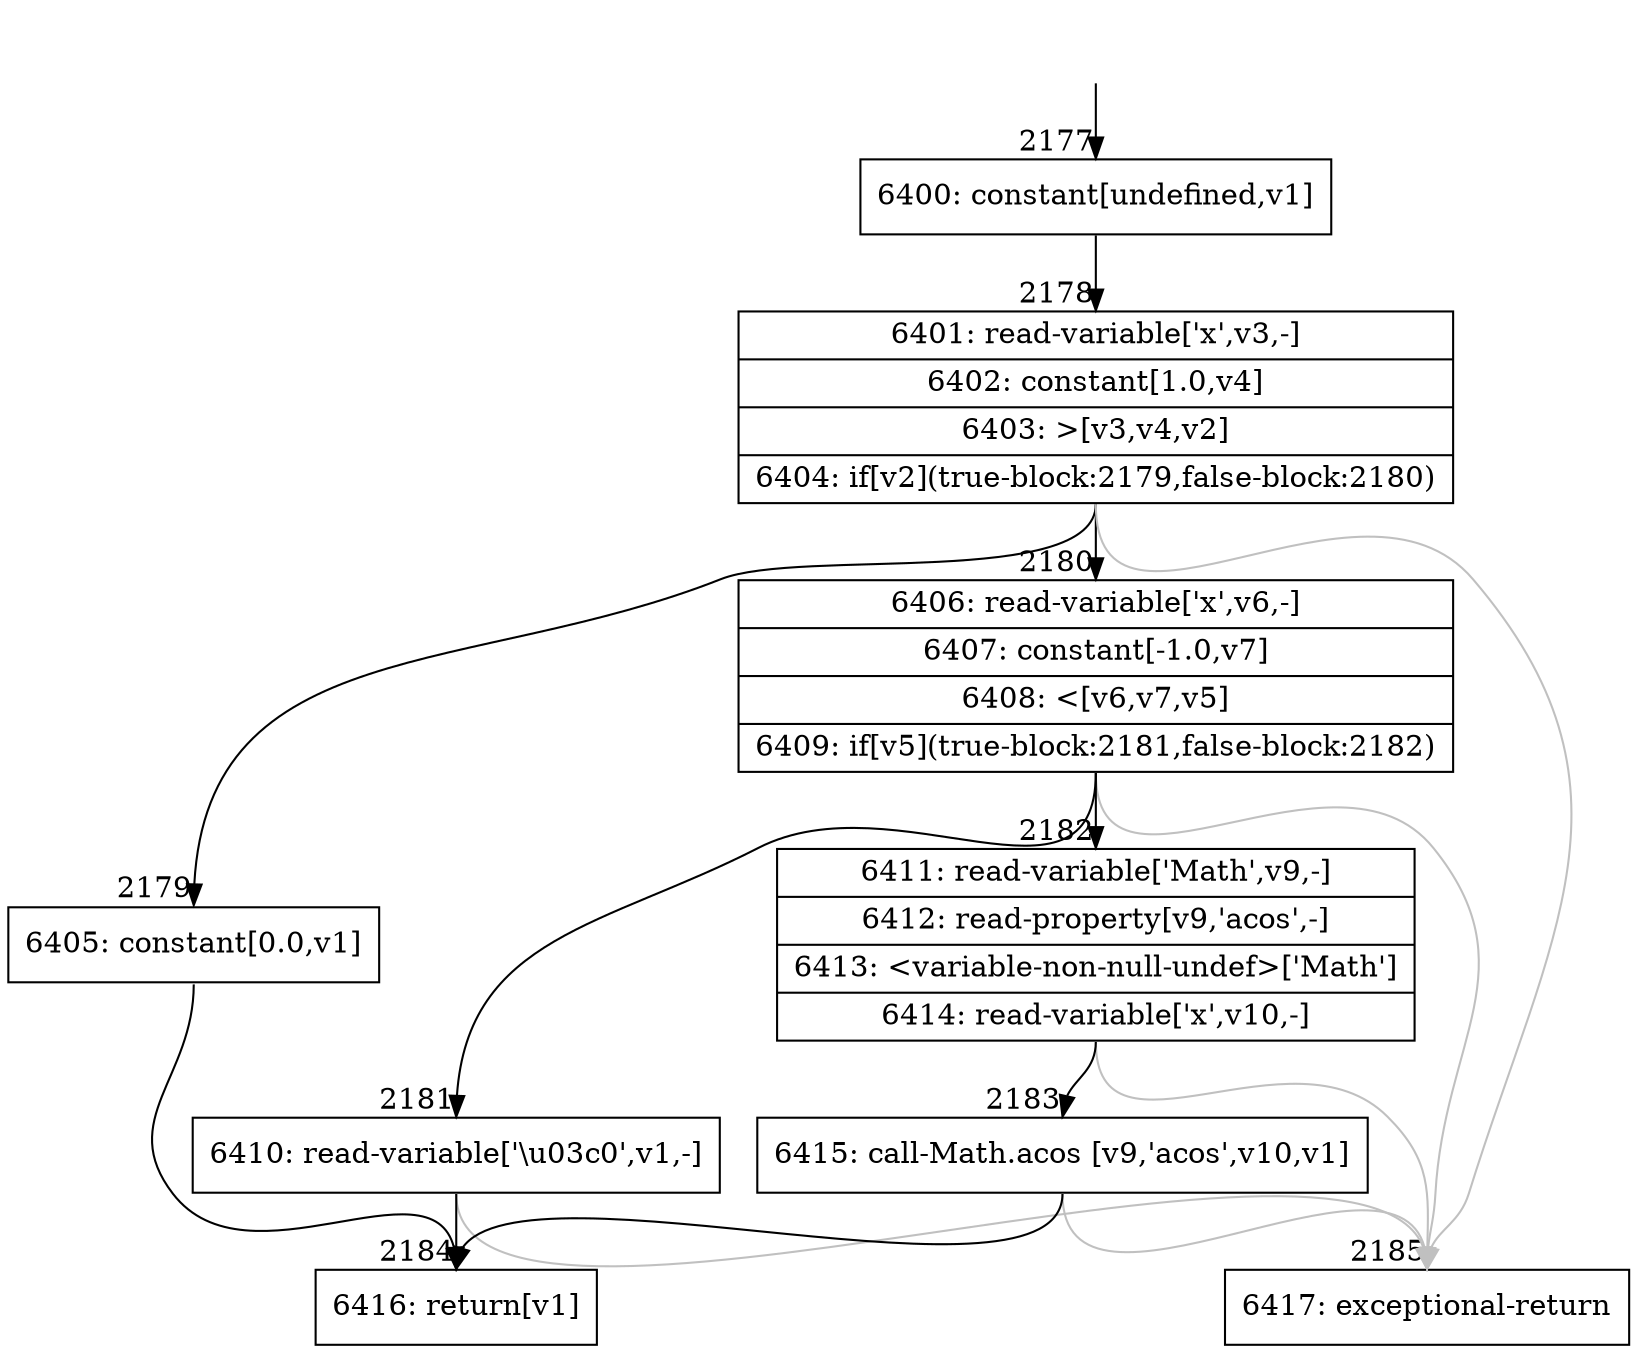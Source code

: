 digraph {
rankdir="TD"
BB_entry208[shape=none,label=""];
BB_entry208 -> BB2177 [tailport=s, headport=n, headlabel="    2177"]
BB2177 [shape=record label="{6400: constant[undefined,v1]}" ] 
BB2177 -> BB2178 [tailport=s, headport=n, headlabel="      2178"]
BB2178 [shape=record label="{6401: read-variable['x',v3,-]|6402: constant[1.0,v4]|6403: \>[v3,v4,v2]|6404: if[v2](true-block:2179,false-block:2180)}" ] 
BB2178 -> BB2179 [tailport=s, headport=n, headlabel="      2179"]
BB2178 -> BB2180 [tailport=s, headport=n, headlabel="      2180"]
BB2178 -> BB2185 [tailport=s, headport=n, color=gray, headlabel="      2185"]
BB2179 [shape=record label="{6405: constant[0.0,v1]}" ] 
BB2179 -> BB2184 [tailport=s, headport=n, headlabel="      2184"]
BB2180 [shape=record label="{6406: read-variable['x',v6,-]|6407: constant[-1.0,v7]|6408: \<[v6,v7,v5]|6409: if[v5](true-block:2181,false-block:2182)}" ] 
BB2180 -> BB2181 [tailport=s, headport=n, headlabel="      2181"]
BB2180 -> BB2182 [tailport=s, headport=n, headlabel="      2182"]
BB2180 -> BB2185 [tailport=s, headport=n, color=gray]
BB2181 [shape=record label="{6410: read-variable['\\u03c0',v1,-]}" ] 
BB2181 -> BB2184 [tailport=s, headport=n]
BB2181 -> BB2185 [tailport=s, headport=n, color=gray]
BB2182 [shape=record label="{6411: read-variable['Math',v9,-]|6412: read-property[v9,'acos',-]|6413: \<variable-non-null-undef\>['Math']|6414: read-variable['x',v10,-]}" ] 
BB2182 -> BB2183 [tailport=s, headport=n, headlabel="      2183"]
BB2182 -> BB2185 [tailport=s, headport=n, color=gray]
BB2183 [shape=record label="{6415: call-Math.acos [v9,'acos',v10,v1]}" ] 
BB2183 -> BB2184 [tailport=s, headport=n]
BB2183 -> BB2185 [tailport=s, headport=n, color=gray]
BB2184 [shape=record label="{6416: return[v1]}" ] 
BB2185 [shape=record label="{6417: exceptional-return}" ] 
//#$~ 1269
}
